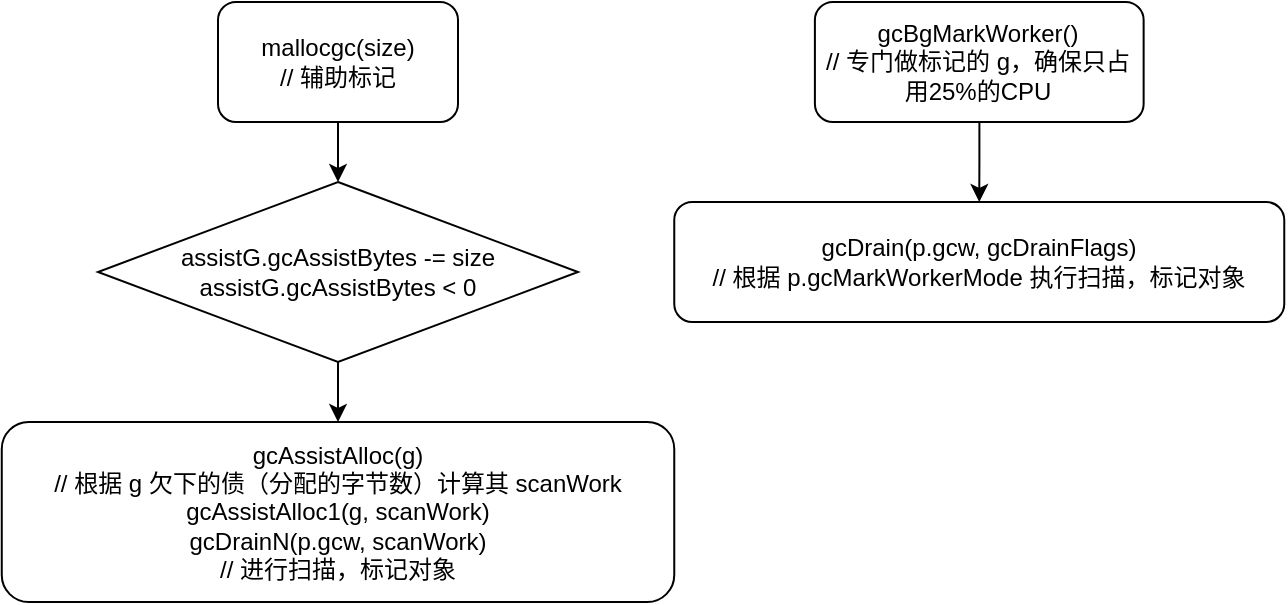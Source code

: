 <mxfile version="12.4.2" type="device" pages="1"><diagram id="jVxGDY1ITZTGwcP9f4pB" name="第 1 页"><mxGraphModel dx="119" dy="725" grid="1" gridSize="10" guides="1" tooltips="1" connect="1" arrows="1" fold="1" page="1" pageScale="1" pageWidth="827" pageHeight="1169" math="0" shadow="0"><root><mxCell id="0"/><mxCell id="1" parent="0"/><mxCell id="uSV5ZtW92yJHd4CgSwIv-8" style="edgeStyle=orthogonalEdgeStyle;rounded=0;orthogonalLoop=1;jettySize=auto;html=1;entryX=0.5;entryY=0;entryDx=0;entryDy=0;" parent="1" source="uSV5ZtW92yJHd4CgSwIv-1" target="uSV5ZtW92yJHd4CgSwIv-7" edge="1"><mxGeometry relative="1" as="geometry"/></mxCell><mxCell id="uSV5ZtW92yJHd4CgSwIv-1" value="gcBgMarkWorker()&lt;br&gt;// 专门做标记的 g，确保只占用25%的CPU" style="rounded=1;whiteSpace=wrap;html=1;" parent="1" vertex="1"><mxGeometry x="1473.45" y="420" width="164.37" height="60" as="geometry"/></mxCell><mxCell id="uSV5ZtW92yJHd4CgSwIv-2" style="edgeStyle=orthogonalEdgeStyle;rounded=0;orthogonalLoop=1;jettySize=auto;html=1;entryX=0.5;entryY=0;entryDx=0;entryDy=0;" parent="1" source="uSV5ZtW92yJHd4CgSwIv-3" target="uSV5ZtW92yJHd4CgSwIv-5" edge="1"><mxGeometry relative="1" as="geometry"/></mxCell><mxCell id="uSV5ZtW92yJHd4CgSwIv-3" value="mallocgc(size)&lt;br&gt;// 辅助标记" style="rounded=1;whiteSpace=wrap;html=1;" parent="1" vertex="1"><mxGeometry x="1175" y="420" width="120" height="60" as="geometry"/></mxCell><mxCell id="uSV5ZtW92yJHd4CgSwIv-4" style="edgeStyle=orthogonalEdgeStyle;rounded=0;orthogonalLoop=1;jettySize=auto;html=1;entryX=0.5;entryY=0;entryDx=0;entryDy=0;" parent="1" source="uSV5ZtW92yJHd4CgSwIv-5" target="uSV5ZtW92yJHd4CgSwIv-6" edge="1"><mxGeometry relative="1" as="geometry"/></mxCell><mxCell id="uSV5ZtW92yJHd4CgSwIv-5" value="assistG.gcAssistBytes -= size&lt;br&gt;assistG.gcAssistBytes &amp;lt; 0" style="rhombus;whiteSpace=wrap;html=1;" parent="1" vertex="1"><mxGeometry x="1115" y="510" width="240" height="90" as="geometry"/></mxCell><mxCell id="uSV5ZtW92yJHd4CgSwIv-6" value="gcAssistAlloc(g)&lt;br&gt;// 根据 g 欠下的债（分配的字节数）计算其 scanWork&lt;br&gt;gcAssistAlloc1(g, scanWork)&lt;br&gt;gcDrainN(p.gcw, scanWork)&lt;br&gt;// 进行扫描，标记对象" style="rounded=1;whiteSpace=wrap;html=1;" parent="1" vertex="1"><mxGeometry x="1066.88" y="630" width="336.25" height="90" as="geometry"/></mxCell><mxCell id="uSV5ZtW92yJHd4CgSwIv-7" value="gcDrain(p.gcw, gcDrainFlags)&lt;br&gt;// 根据 p.gcMarkWorkerMode 执行扫描，标记对象" style="rounded=1;whiteSpace=wrap;html=1;" parent="1" vertex="1"><mxGeometry x="1403.13" y="520" width="305" height="60" as="geometry"/></mxCell></root></mxGraphModel></diagram></mxfile>